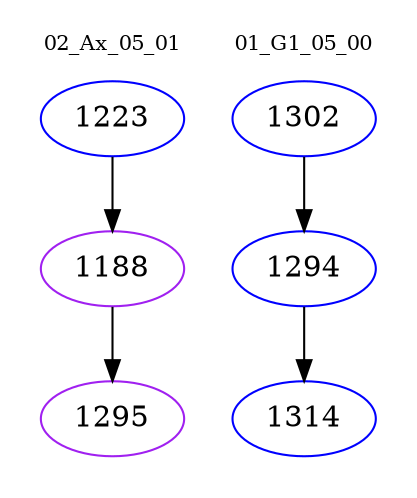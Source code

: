 digraph{
subgraph cluster_0 {
color = white
label = "02_Ax_05_01";
fontsize=10;
T0_1223 [label="1223", color="blue"]
T0_1223 -> T0_1188 [color="black"]
T0_1188 [label="1188", color="purple"]
T0_1188 -> T0_1295 [color="black"]
T0_1295 [label="1295", color="purple"]
}
subgraph cluster_1 {
color = white
label = "01_G1_05_00";
fontsize=10;
T1_1302 [label="1302", color="blue"]
T1_1302 -> T1_1294 [color="black"]
T1_1294 [label="1294", color="blue"]
T1_1294 -> T1_1314 [color="black"]
T1_1314 [label="1314", color="blue"]
}
}
